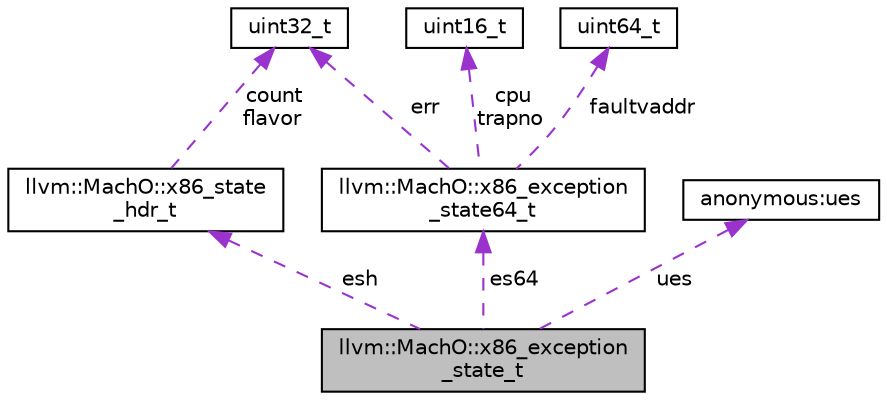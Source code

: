 digraph "llvm::MachO::x86_exception_state_t"
{
 // LATEX_PDF_SIZE
  bgcolor="transparent";
  edge [fontname="Helvetica",fontsize="10",labelfontname="Helvetica",labelfontsize="10"];
  node [fontname="Helvetica",fontsize="10",shape="box"];
  Node1 [label="llvm::MachO::x86_exception\l_state_t",height=0.2,width=0.4,color="black", fillcolor="grey75", style="filled", fontcolor="black",tooltip=" "];
  Node2 -> Node1 [dir="back",color="darkorchid3",fontsize="10",style="dashed",label=" esh" ,fontname="Helvetica"];
  Node2 [label="llvm::MachO::x86_state\l_hdr_t",height=0.2,width=0.4,color="black",URL="$structllvm_1_1MachO_1_1x86__state__hdr__t.html",tooltip=" "];
  Node3 -> Node2 [dir="back",color="darkorchid3",fontsize="10",style="dashed",label=" count\nflavor" ,fontname="Helvetica"];
  Node3 [label="uint32_t",height=0.2,width=0.4,color="black",URL="$classuint32__t.html",tooltip=" "];
  Node4 -> Node1 [dir="back",color="darkorchid3",fontsize="10",style="dashed",label=" es64" ,fontname="Helvetica"];
  Node4 [label="llvm::MachO::x86_exception\l_state64_t",height=0.2,width=0.4,color="black",URL="$structllvm_1_1MachO_1_1x86__exception__state64__t.html",tooltip=" "];
  Node5 -> Node4 [dir="back",color="darkorchid3",fontsize="10",style="dashed",label=" cpu\ntrapno" ,fontname="Helvetica"];
  Node5 [label="uint16_t",height=0.2,width=0.4,color="black",tooltip=" "];
  Node3 -> Node4 [dir="back",color="darkorchid3",fontsize="10",style="dashed",label=" err" ,fontname="Helvetica"];
  Node6 -> Node4 [dir="back",color="darkorchid3",fontsize="10",style="dashed",label=" faultvaddr" ,fontname="Helvetica"];
  Node6 [label="uint64_t",height=0.2,width=0.4,color="black",tooltip=" "];
  Node7 -> Node1 [dir="back",color="darkorchid3",fontsize="10",style="dashed",label=" ues" ,fontname="Helvetica"];
  Node7 [label="anonymous:ues",height=0.2,width=0.4,color="black",tooltip=" "];
}

